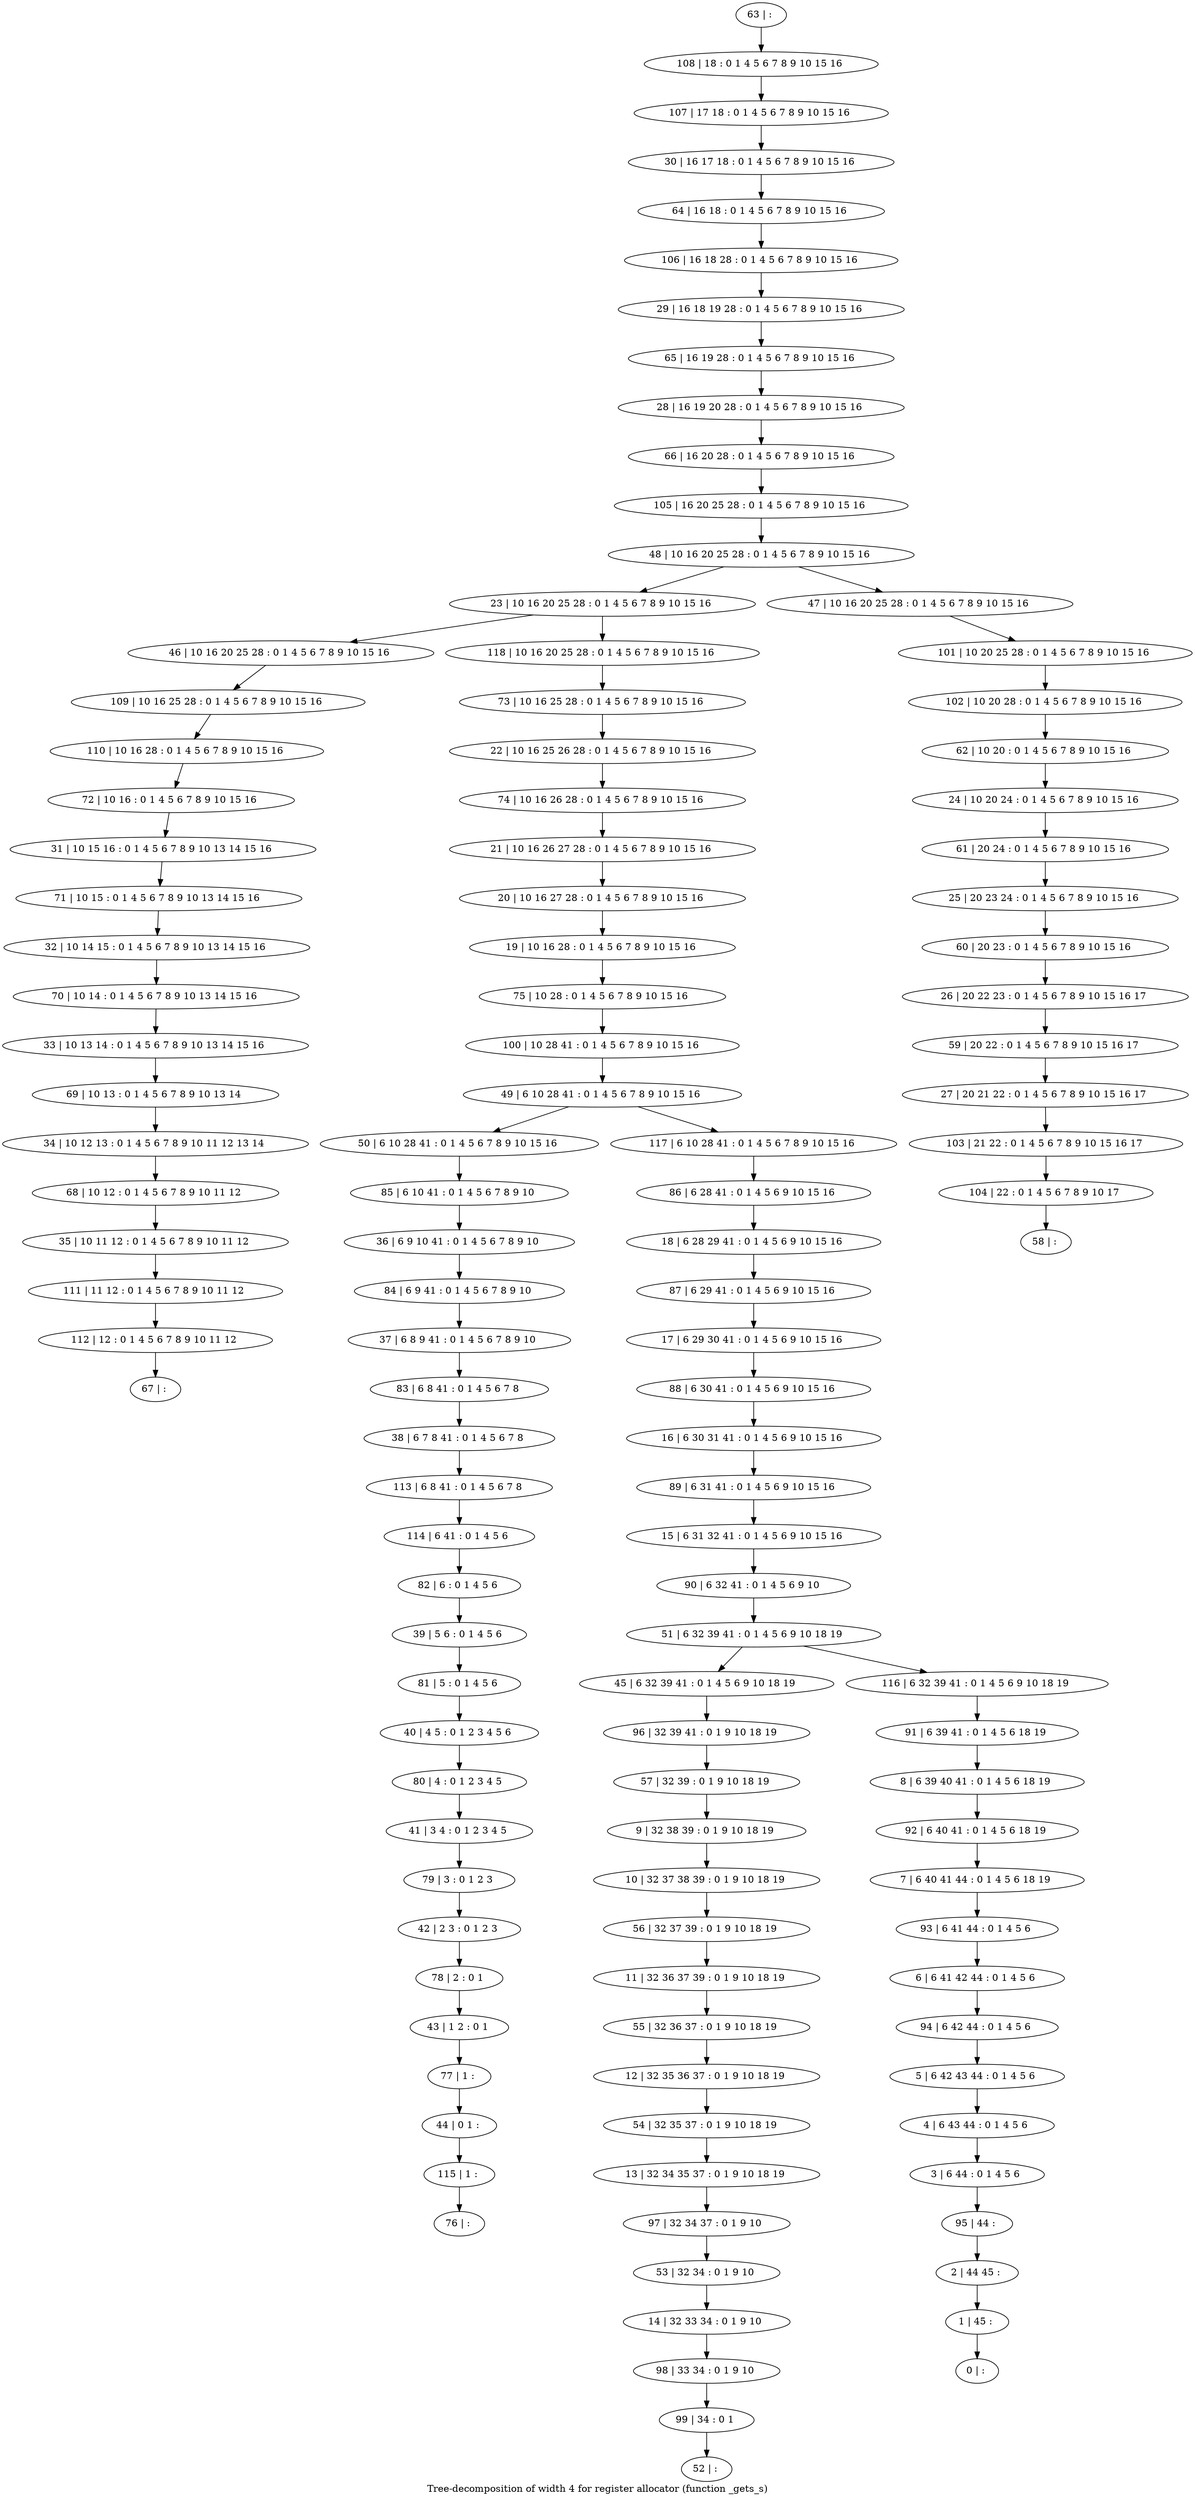 digraph G {
graph [label="Tree-decomposition of width 4 for register allocator (function _gets_s)"]
0[label="0 | : "];
1[label="1 | 45 : "];
2[label="2 | 44 45 : "];
3[label="3 | 6 44 : 0 1 4 5 6 "];
4[label="4 | 6 43 44 : 0 1 4 5 6 "];
5[label="5 | 6 42 43 44 : 0 1 4 5 6 "];
6[label="6 | 6 41 42 44 : 0 1 4 5 6 "];
7[label="7 | 6 40 41 44 : 0 1 4 5 6 18 19 "];
8[label="8 | 6 39 40 41 : 0 1 4 5 6 18 19 "];
9[label="9 | 32 38 39 : 0 1 9 10 18 19 "];
10[label="10 | 32 37 38 39 : 0 1 9 10 18 19 "];
11[label="11 | 32 36 37 39 : 0 1 9 10 18 19 "];
12[label="12 | 32 35 36 37 : 0 1 9 10 18 19 "];
13[label="13 | 32 34 35 37 : 0 1 9 10 18 19 "];
14[label="14 | 32 33 34 : 0 1 9 10 "];
15[label="15 | 6 31 32 41 : 0 1 4 5 6 9 10 15 16 "];
16[label="16 | 6 30 31 41 : 0 1 4 5 6 9 10 15 16 "];
17[label="17 | 6 29 30 41 : 0 1 4 5 6 9 10 15 16 "];
18[label="18 | 6 28 29 41 : 0 1 4 5 6 9 10 15 16 "];
19[label="19 | 10 16 28 : 0 1 4 5 6 7 8 9 10 15 16 "];
20[label="20 | 10 16 27 28 : 0 1 4 5 6 7 8 9 10 15 16 "];
21[label="21 | 10 16 26 27 28 : 0 1 4 5 6 7 8 9 10 15 16 "];
22[label="22 | 10 16 25 26 28 : 0 1 4 5 6 7 8 9 10 15 16 "];
23[label="23 | 10 16 20 25 28 : 0 1 4 5 6 7 8 9 10 15 16 "];
24[label="24 | 10 20 24 : 0 1 4 5 6 7 8 9 10 15 16 "];
25[label="25 | 20 23 24 : 0 1 4 5 6 7 8 9 10 15 16 "];
26[label="26 | 20 22 23 : 0 1 4 5 6 7 8 9 10 15 16 17 "];
27[label="27 | 20 21 22 : 0 1 4 5 6 7 8 9 10 15 16 17 "];
28[label="28 | 16 19 20 28 : 0 1 4 5 6 7 8 9 10 15 16 "];
29[label="29 | 16 18 19 28 : 0 1 4 5 6 7 8 9 10 15 16 "];
30[label="30 | 16 17 18 : 0 1 4 5 6 7 8 9 10 15 16 "];
31[label="31 | 10 15 16 : 0 1 4 5 6 7 8 9 10 13 14 15 16 "];
32[label="32 | 10 14 15 : 0 1 4 5 6 7 8 9 10 13 14 15 16 "];
33[label="33 | 10 13 14 : 0 1 4 5 6 7 8 9 10 13 14 15 16 "];
34[label="34 | 10 12 13 : 0 1 4 5 6 7 8 9 10 11 12 13 14 "];
35[label="35 | 10 11 12 : 0 1 4 5 6 7 8 9 10 11 12 "];
36[label="36 | 6 9 10 41 : 0 1 4 5 6 7 8 9 10 "];
37[label="37 | 6 8 9 41 : 0 1 4 5 6 7 8 9 10 "];
38[label="38 | 6 7 8 41 : 0 1 4 5 6 7 8 "];
39[label="39 | 5 6 : 0 1 4 5 6 "];
40[label="40 | 4 5 : 0 1 2 3 4 5 6 "];
41[label="41 | 3 4 : 0 1 2 3 4 5 "];
42[label="42 | 2 3 : 0 1 2 3 "];
43[label="43 | 1 2 : 0 1 "];
44[label="44 | 0 1 : "];
45[label="45 | 6 32 39 41 : 0 1 4 5 6 9 10 18 19 "];
46[label="46 | 10 16 20 25 28 : 0 1 4 5 6 7 8 9 10 15 16 "];
47[label="47 | 10 16 20 25 28 : 0 1 4 5 6 7 8 9 10 15 16 "];
48[label="48 | 10 16 20 25 28 : 0 1 4 5 6 7 8 9 10 15 16 "];
49[label="49 | 6 10 28 41 : 0 1 4 5 6 7 8 9 10 15 16 "];
50[label="50 | 6 10 28 41 : 0 1 4 5 6 7 8 9 10 15 16 "];
51[label="51 | 6 32 39 41 : 0 1 4 5 6 9 10 18 19 "];
52[label="52 | : "];
53[label="53 | 32 34 : 0 1 9 10 "];
54[label="54 | 32 35 37 : 0 1 9 10 18 19 "];
55[label="55 | 32 36 37 : 0 1 9 10 18 19 "];
56[label="56 | 32 37 39 : 0 1 9 10 18 19 "];
57[label="57 | 32 39 : 0 1 9 10 18 19 "];
58[label="58 | : "];
59[label="59 | 20 22 : 0 1 4 5 6 7 8 9 10 15 16 17 "];
60[label="60 | 20 23 : 0 1 4 5 6 7 8 9 10 15 16 "];
61[label="61 | 20 24 : 0 1 4 5 6 7 8 9 10 15 16 "];
62[label="62 | 10 20 : 0 1 4 5 6 7 8 9 10 15 16 "];
63[label="63 | : "];
64[label="64 | 16 18 : 0 1 4 5 6 7 8 9 10 15 16 "];
65[label="65 | 16 19 28 : 0 1 4 5 6 7 8 9 10 15 16 "];
66[label="66 | 16 20 28 : 0 1 4 5 6 7 8 9 10 15 16 "];
67[label="67 | : "];
68[label="68 | 10 12 : 0 1 4 5 6 7 8 9 10 11 12 "];
69[label="69 | 10 13 : 0 1 4 5 6 7 8 9 10 13 14 "];
70[label="70 | 10 14 : 0 1 4 5 6 7 8 9 10 13 14 15 16 "];
71[label="71 | 10 15 : 0 1 4 5 6 7 8 9 10 13 14 15 16 "];
72[label="72 | 10 16 : 0 1 4 5 6 7 8 9 10 15 16 "];
73[label="73 | 10 16 25 28 : 0 1 4 5 6 7 8 9 10 15 16 "];
74[label="74 | 10 16 26 28 : 0 1 4 5 6 7 8 9 10 15 16 "];
75[label="75 | 10 28 : 0 1 4 5 6 7 8 9 10 15 16 "];
76[label="76 | : "];
77[label="77 | 1 : "];
78[label="78 | 2 : 0 1 "];
79[label="79 | 3 : 0 1 2 3 "];
80[label="80 | 4 : 0 1 2 3 4 5 "];
81[label="81 | 5 : 0 1 4 5 6 "];
82[label="82 | 6 : 0 1 4 5 6 "];
83[label="83 | 6 8 41 : 0 1 4 5 6 7 8 "];
84[label="84 | 6 9 41 : 0 1 4 5 6 7 8 9 10 "];
85[label="85 | 6 10 41 : 0 1 4 5 6 7 8 9 10 "];
86[label="86 | 6 28 41 : 0 1 4 5 6 9 10 15 16 "];
87[label="87 | 6 29 41 : 0 1 4 5 6 9 10 15 16 "];
88[label="88 | 6 30 41 : 0 1 4 5 6 9 10 15 16 "];
89[label="89 | 6 31 41 : 0 1 4 5 6 9 10 15 16 "];
90[label="90 | 6 32 41 : 0 1 4 5 6 9 10 "];
91[label="91 | 6 39 41 : 0 1 4 5 6 18 19 "];
92[label="92 | 6 40 41 : 0 1 4 5 6 18 19 "];
93[label="93 | 6 41 44 : 0 1 4 5 6 "];
94[label="94 | 6 42 44 : 0 1 4 5 6 "];
95[label="95 | 44 : "];
96[label="96 | 32 39 41 : 0 1 9 10 18 19 "];
97[label="97 | 32 34 37 : 0 1 9 10 "];
98[label="98 | 33 34 : 0 1 9 10 "];
99[label="99 | 34 : 0 1 "];
100[label="100 | 10 28 41 : 0 1 4 5 6 7 8 9 10 15 16 "];
101[label="101 | 10 20 25 28 : 0 1 4 5 6 7 8 9 10 15 16 "];
102[label="102 | 10 20 28 : 0 1 4 5 6 7 8 9 10 15 16 "];
103[label="103 | 21 22 : 0 1 4 5 6 7 8 9 10 15 16 17 "];
104[label="104 | 22 : 0 1 4 5 6 7 8 9 10 17 "];
105[label="105 | 16 20 25 28 : 0 1 4 5 6 7 8 9 10 15 16 "];
106[label="106 | 16 18 28 : 0 1 4 5 6 7 8 9 10 15 16 "];
107[label="107 | 17 18 : 0 1 4 5 6 7 8 9 10 15 16 "];
108[label="108 | 18 : 0 1 4 5 6 7 8 9 10 15 16 "];
109[label="109 | 10 16 25 28 : 0 1 4 5 6 7 8 9 10 15 16 "];
110[label="110 | 10 16 28 : 0 1 4 5 6 7 8 9 10 15 16 "];
111[label="111 | 11 12 : 0 1 4 5 6 7 8 9 10 11 12 "];
112[label="112 | 12 : 0 1 4 5 6 7 8 9 10 11 12 "];
113[label="113 | 6 8 41 : 0 1 4 5 6 7 8 "];
114[label="114 | 6 41 : 0 1 4 5 6 "];
115[label="115 | 1 : "];
116[label="116 | 6 32 39 41 : 0 1 4 5 6 9 10 18 19 "];
117[label="117 | 6 10 28 41 : 0 1 4 5 6 7 8 9 10 15 16 "];
118[label="118 | 10 16 20 25 28 : 0 1 4 5 6 7 8 9 10 15 16 "];
9->10 ;
23->46 ;
53->14 ;
54->13 ;
12->54 ;
55->12 ;
11->55 ;
56->11 ;
10->56 ;
57->9 ;
59->27 ;
26->59 ;
60->26 ;
25->60 ;
61->25 ;
24->61 ;
62->24 ;
68->35 ;
34->68 ;
69->34 ;
33->69 ;
70->33 ;
32->70 ;
71->32 ;
31->71 ;
72->31 ;
77->44 ;
43->77 ;
78->43 ;
42->78 ;
79->42 ;
41->79 ;
80->41 ;
40->80 ;
81->40 ;
39->81 ;
82->39 ;
83->38 ;
37->83 ;
84->37 ;
36->84 ;
85->36 ;
50->85 ;
96->57 ;
45->96 ;
97->53 ;
13->97 ;
14->98 ;
99->52 ;
98->99 ;
47->101 ;
102->62 ;
101->102 ;
27->103 ;
104->58 ;
103->104 ;
46->109 ;
110->72 ;
109->110 ;
35->111 ;
112->67 ;
111->112 ;
38->113 ;
114->82 ;
113->114 ;
115->76 ;
44->115 ;
63->108 ;
108->107 ;
107->30 ;
30->64 ;
64->106 ;
106->29 ;
29->65 ;
65->28 ;
28->66 ;
66->105 ;
105->48 ;
73->22 ;
22->74 ;
74->21 ;
21->20 ;
20->19 ;
19->75 ;
75->100 ;
100->49 ;
86->18 ;
18->87 ;
87->17 ;
17->88 ;
88->16 ;
16->89 ;
89->15 ;
15->90 ;
90->51 ;
91->8 ;
8->92 ;
92->7 ;
7->93 ;
93->6 ;
6->94 ;
94->5 ;
5->4 ;
4->3 ;
3->95 ;
95->2 ;
2->1 ;
1->0 ;
116->91 ;
117->86 ;
118->73 ;
23->118 ;
51->45 ;
51->116 ;
49->50 ;
49->117 ;
48->47 ;
48->23 ;
}
